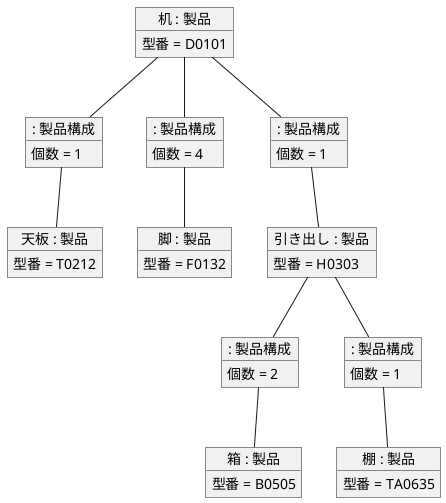 @startuml

object "机 : 製品" as Desk
Desk : 型番 = D0101

object "天板 : 製品" as TopBoard
TopBoard : 型番 = T0212

object "脚 : 製品" as Leg
Leg : 型番 = F0132

object "引き出し : 製品" as Draw
Draw : 型番 = H0303

object "箱 : 製品" as Box
Box : 型番 = B0505

object "棚 : 製品" as Shelf
Shelf : 型番 = TA0635

object ": 製品構成" as DeskTopBoard
DeskTopBoard : 個数 = 1

object ": 製品構成" as DeskLeg
DeskLeg : 個数 = 4

object ": 製品構成" as DeskDraw
DeskDraw : 個数 = 1

object ": 製品構成" as DrawBox
DrawBox : 個数 = 2

object ": 製品構成" as DrawShelf
DrawShelf : 個数 = 1

Desk -- DeskTopBoard
DeskTopBoard -- TopBoard

Desk -- DeskLeg
DeskLeg -- Leg

Desk -- DeskDraw
DeskDraw -- Draw

Draw -- DrawBox
DrawBox -- Box

Draw -- DrawShelf
DrawShelf -- Shelf

@enduml
